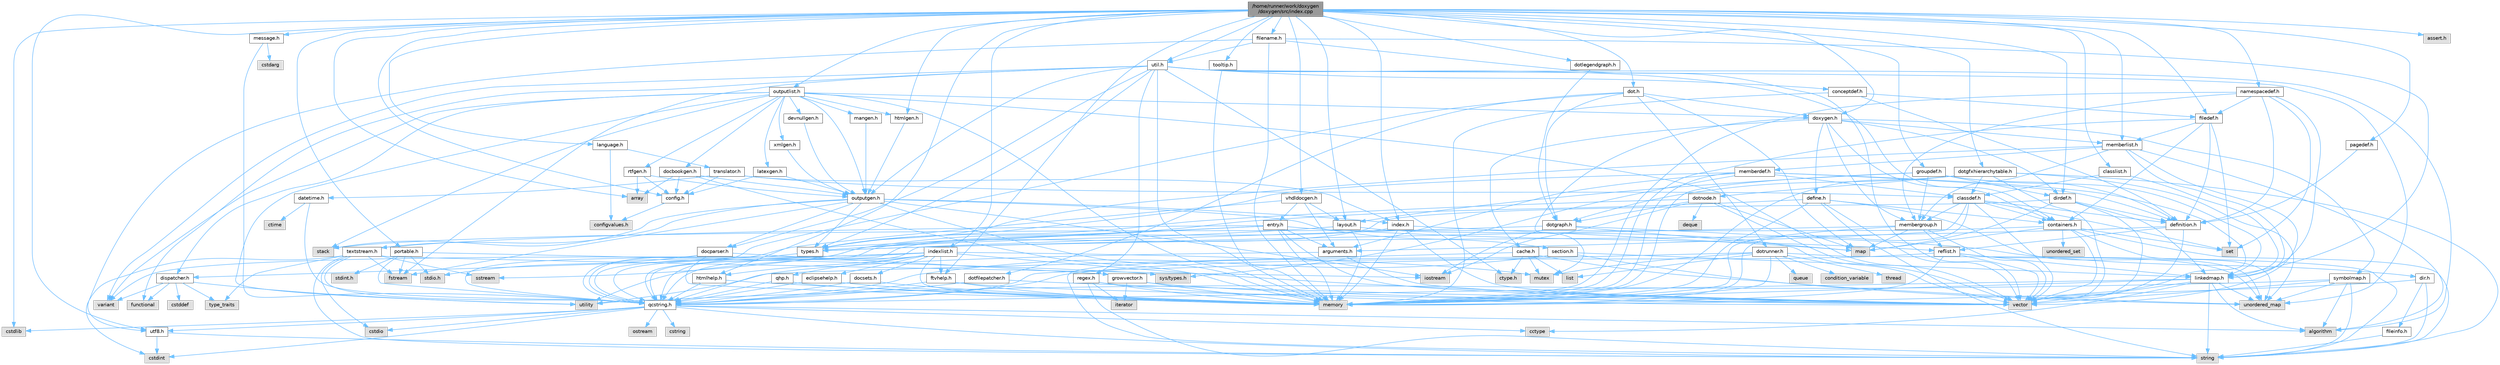 digraph "/home/runner/work/doxygen/doxygen/src/index.cpp"
{
 // INTERACTIVE_SVG=YES
 // LATEX_PDF_SIZE
  bgcolor="transparent";
  edge [fontname=Helvetica,fontsize=10,labelfontname=Helvetica,labelfontsize=10];
  node [fontname=Helvetica,fontsize=10,shape=box,height=0.2,width=0.4];
  Node1 [id="Node000001",label="/home/runner/work/doxygen\l/doxygen/src/index.cpp",height=0.2,width=0.4,color="gray40", fillcolor="grey60", style="filled", fontcolor="black",tooltip="This file contains functions for the various index pages."];
  Node1 -> Node2 [id="edge1_Node000001_Node000002",color="steelblue1",style="solid"];
  Node2 [id="Node000002",label="cstdlib",height=0.2,width=0.4,color="grey60", fillcolor="#E0E0E0", style="filled"];
  Node1 -> Node3 [id="edge2_Node000001_Node000003",color="steelblue1",style="solid"];
  Node3 [id="Node000003",label="array",height=0.2,width=0.4,color="grey60", fillcolor="#E0E0E0", style="filled"];
  Node1 -> Node4 [id="edge3_Node000001_Node000004",color="steelblue1",style="solid"];
  Node4 [id="Node000004",label="assert.h",height=0.2,width=0.4,color="grey60", fillcolor="#E0E0E0", style="filled"];
  Node1 -> Node5 [id="edge4_Node000001_Node000005",color="steelblue1",style="solid"];
  Node5 [id="Node000005",label="message.h",height=0.2,width=0.4,color="grey40", fillcolor="white", style="filled",URL="$d2/d0d/message_8h.html",tooltip=" "];
  Node5 -> Node6 [id="edge5_Node000005_Node000006",color="steelblue1",style="solid"];
  Node6 [id="Node000006",label="cstdarg",height=0.2,width=0.4,color="grey60", fillcolor="#E0E0E0", style="filled"];
  Node5 -> Node7 [id="edge6_Node000005_Node000007",color="steelblue1",style="solid"];
  Node7 [id="Node000007",label="qcstring.h",height=0.2,width=0.4,color="grey40", fillcolor="white", style="filled",URL="$d7/d5c/qcstring_8h.html",tooltip=" "];
  Node7 -> Node8 [id="edge7_Node000007_Node000008",color="steelblue1",style="solid"];
  Node8 [id="Node000008",label="string",height=0.2,width=0.4,color="grey60", fillcolor="#E0E0E0", style="filled"];
  Node7 -> Node9 [id="edge8_Node000007_Node000009",color="steelblue1",style="solid"];
  Node9 [id="Node000009",label="algorithm",height=0.2,width=0.4,color="grey60", fillcolor="#E0E0E0", style="filled"];
  Node7 -> Node10 [id="edge9_Node000007_Node000010",color="steelblue1",style="solid"];
  Node10 [id="Node000010",label="cctype",height=0.2,width=0.4,color="grey60", fillcolor="#E0E0E0", style="filled"];
  Node7 -> Node11 [id="edge10_Node000007_Node000011",color="steelblue1",style="solid"];
  Node11 [id="Node000011",label="cstring",height=0.2,width=0.4,color="grey60", fillcolor="#E0E0E0", style="filled"];
  Node7 -> Node12 [id="edge11_Node000007_Node000012",color="steelblue1",style="solid"];
  Node12 [id="Node000012",label="cstdio",height=0.2,width=0.4,color="grey60", fillcolor="#E0E0E0", style="filled"];
  Node7 -> Node2 [id="edge12_Node000007_Node000002",color="steelblue1",style="solid"];
  Node7 -> Node13 [id="edge13_Node000007_Node000013",color="steelblue1",style="solid"];
  Node13 [id="Node000013",label="cstdint",height=0.2,width=0.4,color="grey60", fillcolor="#E0E0E0", style="filled"];
  Node7 -> Node14 [id="edge14_Node000007_Node000014",color="steelblue1",style="solid"];
  Node14 [id="Node000014",label="ostream",height=0.2,width=0.4,color="grey60", fillcolor="#E0E0E0", style="filled"];
  Node7 -> Node15 [id="edge15_Node000007_Node000015",color="steelblue1",style="solid"];
  Node15 [id="Node000015",label="utf8.h",height=0.2,width=0.4,color="grey40", fillcolor="white", style="filled",URL="$db/d7c/utf8_8h.html",tooltip="Various UTF8 related helper functions."];
  Node15 -> Node13 [id="edge16_Node000015_Node000013",color="steelblue1",style="solid"];
  Node15 -> Node8 [id="edge17_Node000015_Node000008",color="steelblue1",style="solid"];
  Node1 -> Node16 [id="edge18_Node000001_Node000016",color="steelblue1",style="solid"];
  Node16 [id="Node000016",label="index.h",height=0.2,width=0.4,color="grey40", fillcolor="white", style="filled",URL="$d1/db5/index_8h.html",tooltip=" "];
  Node16 -> Node17 [id="edge19_Node000016_Node000017",color="steelblue1",style="solid"];
  Node17 [id="Node000017",label="memory",height=0.2,width=0.4,color="grey60", fillcolor="#E0E0E0", style="filled"];
  Node16 -> Node18 [id="edge20_Node000016_Node000018",color="steelblue1",style="solid"];
  Node18 [id="Node000018",label="vector",height=0.2,width=0.4,color="grey60", fillcolor="#E0E0E0", style="filled"];
  Node16 -> Node19 [id="edge21_Node000016_Node000019",color="steelblue1",style="solid"];
  Node19 [id="Node000019",label="map",height=0.2,width=0.4,color="grey60", fillcolor="#E0E0E0", style="filled"];
  Node16 -> Node7 [id="edge22_Node000016_Node000007",color="steelblue1",style="solid"];
  Node1 -> Node20 [id="edge23_Node000001_Node000020",color="steelblue1",style="solid"];
  Node20 [id="Node000020",label="indexlist.h",height=0.2,width=0.4,color="grey40", fillcolor="white", style="filled",URL="$d5/d61/indexlist_8h.html",tooltip=" "];
  Node20 -> Node21 [id="edge24_Node000020_Node000021",color="steelblue1",style="solid"];
  Node21 [id="Node000021",label="utility",height=0.2,width=0.4,color="grey60", fillcolor="#E0E0E0", style="filled"];
  Node20 -> Node18 [id="edge25_Node000020_Node000018",color="steelblue1",style="solid"];
  Node20 -> Node17 [id="edge26_Node000020_Node000017",color="steelblue1",style="solid"];
  Node20 -> Node22 [id="edge27_Node000020_Node000022",color="steelblue1",style="solid"];
  Node22 [id="Node000022",label="mutex",height=0.2,width=0.4,color="grey60", fillcolor="#E0E0E0", style="filled"];
  Node20 -> Node23 [id="edge28_Node000020_Node000023",color="steelblue1",style="solid"];
  Node23 [id="Node000023",label="variant",height=0.2,width=0.4,color="grey60", fillcolor="#E0E0E0", style="filled"];
  Node20 -> Node7 [id="edge29_Node000020_Node000007",color="steelblue1",style="solid"];
  Node20 -> Node24 [id="edge30_Node000020_Node000024",color="steelblue1",style="solid"];
  Node24 [id="Node000024",label="dispatcher.h",height=0.2,width=0.4,color="grey40", fillcolor="white", style="filled",URL="$da/d73/dispatcher_8h.html",tooltip=" "];
  Node24 -> Node25 [id="edge31_Node000024_Node000025",color="steelblue1",style="solid"];
  Node25 [id="Node000025",label="cstddef",height=0.2,width=0.4,color="grey60", fillcolor="#E0E0E0", style="filled"];
  Node24 -> Node21 [id="edge32_Node000024_Node000021",color="steelblue1",style="solid"];
  Node24 -> Node26 [id="edge33_Node000024_Node000026",color="steelblue1",style="solid"];
  Node26 [id="Node000026",label="functional",height=0.2,width=0.4,color="grey60", fillcolor="#E0E0E0", style="filled"];
  Node24 -> Node23 [id="edge34_Node000024_Node000023",color="steelblue1",style="solid"];
  Node24 -> Node27 [id="edge35_Node000024_Node000027",color="steelblue1",style="solid"];
  Node27 [id="Node000027",label="type_traits",height=0.2,width=0.4,color="grey60", fillcolor="#E0E0E0", style="filled"];
  Node20 -> Node28 [id="edge36_Node000020_Node000028",color="steelblue1",style="solid"];
  Node28 [id="Node000028",label="docsets.h",height=0.2,width=0.4,color="grey40", fillcolor="white", style="filled",URL="$d1/db2/docsets_8h.html",tooltip=" "];
  Node28 -> Node17 [id="edge37_Node000028_Node000017",color="steelblue1",style="solid"];
  Node28 -> Node7 [id="edge38_Node000028_Node000007",color="steelblue1",style="solid"];
  Node20 -> Node29 [id="edge39_Node000020_Node000029",color="steelblue1",style="solid"];
  Node29 [id="Node000029",label="eclipsehelp.h",height=0.2,width=0.4,color="grey40", fillcolor="white", style="filled",URL="$db/d9e/eclipsehelp_8h.html",tooltip=" "];
  Node29 -> Node17 [id="edge40_Node000029_Node000017",color="steelblue1",style="solid"];
  Node29 -> Node7 [id="edge41_Node000029_Node000007",color="steelblue1",style="solid"];
  Node20 -> Node30 [id="edge42_Node000020_Node000030",color="steelblue1",style="solid"];
  Node30 [id="Node000030",label="ftvhelp.h",height=0.2,width=0.4,color="grey40", fillcolor="white", style="filled",URL="$d2/d4a/ftvhelp_8h.html",tooltip=" "];
  Node30 -> Node17 [id="edge43_Node000030_Node000017",color="steelblue1",style="solid"];
  Node30 -> Node18 [id="edge44_Node000030_Node000018",color="steelblue1",style="solid"];
  Node30 -> Node7 [id="edge45_Node000030_Node000007",color="steelblue1",style="solid"];
  Node20 -> Node31 [id="edge46_Node000020_Node000031",color="steelblue1",style="solid"];
  Node31 [id="Node000031",label="htmlhelp.h",height=0.2,width=0.4,color="grey40", fillcolor="white", style="filled",URL="$d8/dc3/htmlhelp_8h.html",tooltip=" "];
  Node31 -> Node17 [id="edge47_Node000031_Node000017",color="steelblue1",style="solid"];
  Node31 -> Node7 [id="edge48_Node000031_Node000007",color="steelblue1",style="solid"];
  Node20 -> Node32 [id="edge49_Node000020_Node000032",color="steelblue1",style="solid"];
  Node32 [id="Node000032",label="qhp.h",height=0.2,width=0.4,color="grey40", fillcolor="white", style="filled",URL="$dc/d20/qhp_8h.html",tooltip=" "];
  Node32 -> Node17 [id="edge50_Node000032_Node000017",color="steelblue1",style="solid"];
  Node32 -> Node7 [id="edge51_Node000032_Node000007",color="steelblue1",style="solid"];
  Node1 -> Node33 [id="edge52_Node000001_Node000033",color="steelblue1",style="solid"];
  Node33 [id="Node000033",label="doxygen.h",height=0.2,width=0.4,color="grey40", fillcolor="white", style="filled",URL="$d1/da1/doxygen_8h.html",tooltip=" "];
  Node33 -> Node22 [id="edge53_Node000033_Node000022",color="steelblue1",style="solid"];
  Node33 -> Node34 [id="edge54_Node000033_Node000034",color="steelblue1",style="solid"];
  Node34 [id="Node000034",label="containers.h",height=0.2,width=0.4,color="grey40", fillcolor="white", style="filled",URL="$d5/d75/containers_8h.html",tooltip=" "];
  Node34 -> Node18 [id="edge55_Node000034_Node000018",color="steelblue1",style="solid"];
  Node34 -> Node8 [id="edge56_Node000034_Node000008",color="steelblue1",style="solid"];
  Node34 -> Node35 [id="edge57_Node000034_Node000035",color="steelblue1",style="solid"];
  Node35 [id="Node000035",label="set",height=0.2,width=0.4,color="grey60", fillcolor="#E0E0E0", style="filled"];
  Node34 -> Node19 [id="edge58_Node000034_Node000019",color="steelblue1",style="solid"];
  Node34 -> Node36 [id="edge59_Node000034_Node000036",color="steelblue1",style="solid"];
  Node36 [id="Node000036",label="unordered_set",height=0.2,width=0.4,color="grey60", fillcolor="#E0E0E0", style="filled"];
  Node34 -> Node37 [id="edge60_Node000034_Node000037",color="steelblue1",style="solid"];
  Node37 [id="Node000037",label="unordered_map",height=0.2,width=0.4,color="grey60", fillcolor="#E0E0E0", style="filled"];
  Node34 -> Node38 [id="edge61_Node000034_Node000038",color="steelblue1",style="solid"];
  Node38 [id="Node000038",label="stack",height=0.2,width=0.4,color="grey60", fillcolor="#E0E0E0", style="filled"];
  Node33 -> Node39 [id="edge62_Node000033_Node000039",color="steelblue1",style="solid"];
  Node39 [id="Node000039",label="membergroup.h",height=0.2,width=0.4,color="grey40", fillcolor="white", style="filled",URL="$d9/d11/membergroup_8h.html",tooltip=" "];
  Node39 -> Node18 [id="edge63_Node000039_Node000018",color="steelblue1",style="solid"];
  Node39 -> Node19 [id="edge64_Node000039_Node000019",color="steelblue1",style="solid"];
  Node39 -> Node17 [id="edge65_Node000039_Node000017",color="steelblue1",style="solid"];
  Node39 -> Node40 [id="edge66_Node000039_Node000040",color="steelblue1",style="solid"];
  Node40 [id="Node000040",label="types.h",height=0.2,width=0.4,color="grey40", fillcolor="white", style="filled",URL="$d9/d49/types_8h.html",tooltip="This file contains a number of basic enums and types."];
  Node40 -> Node7 [id="edge67_Node000040_Node000007",color="steelblue1",style="solid"];
  Node39 -> Node41 [id="edge68_Node000039_Node000041",color="steelblue1",style="solid"];
  Node41 [id="Node000041",label="reflist.h",height=0.2,width=0.4,color="grey40", fillcolor="white", style="filled",URL="$d1/d02/reflist_8h.html",tooltip=" "];
  Node41 -> Node18 [id="edge69_Node000041_Node000018",color="steelblue1",style="solid"];
  Node41 -> Node37 [id="edge70_Node000041_Node000037",color="steelblue1",style="solid"];
  Node41 -> Node17 [id="edge71_Node000041_Node000017",color="steelblue1",style="solid"];
  Node41 -> Node7 [id="edge72_Node000041_Node000007",color="steelblue1",style="solid"];
  Node41 -> Node42 [id="edge73_Node000041_Node000042",color="steelblue1",style="solid"];
  Node42 [id="Node000042",label="linkedmap.h",height=0.2,width=0.4,color="grey40", fillcolor="white", style="filled",URL="$da/de1/linkedmap_8h.html",tooltip=" "];
  Node42 -> Node37 [id="edge74_Node000042_Node000037",color="steelblue1",style="solid"];
  Node42 -> Node18 [id="edge75_Node000042_Node000018",color="steelblue1",style="solid"];
  Node42 -> Node17 [id="edge76_Node000042_Node000017",color="steelblue1",style="solid"];
  Node42 -> Node8 [id="edge77_Node000042_Node000008",color="steelblue1",style="solid"];
  Node42 -> Node9 [id="edge78_Node000042_Node000009",color="steelblue1",style="solid"];
  Node42 -> Node10 [id="edge79_Node000042_Node000010",color="steelblue1",style="solid"];
  Node42 -> Node7 [id="edge80_Node000042_Node000007",color="steelblue1",style="solid"];
  Node33 -> Node43 [id="edge81_Node000033_Node000043",color="steelblue1",style="solid"];
  Node43 [id="Node000043",label="dirdef.h",height=0.2,width=0.4,color="grey40", fillcolor="white", style="filled",URL="$d6/d15/dirdef_8h.html",tooltip=" "];
  Node43 -> Node18 [id="edge82_Node000043_Node000018",color="steelblue1",style="solid"];
  Node43 -> Node19 [id="edge83_Node000043_Node000019",color="steelblue1",style="solid"];
  Node43 -> Node7 [id="edge84_Node000043_Node000007",color="steelblue1",style="solid"];
  Node43 -> Node42 [id="edge85_Node000043_Node000042",color="steelblue1",style="solid"];
  Node43 -> Node44 [id="edge86_Node000043_Node000044",color="steelblue1",style="solid"];
  Node44 [id="Node000044",label="definition.h",height=0.2,width=0.4,color="grey40", fillcolor="white", style="filled",URL="$df/da1/definition_8h.html",tooltip=" "];
  Node44 -> Node18 [id="edge87_Node000044_Node000018",color="steelblue1",style="solid"];
  Node44 -> Node40 [id="edge88_Node000044_Node000040",color="steelblue1",style="solid"];
  Node44 -> Node41 [id="edge89_Node000044_Node000041",color="steelblue1",style="solid"];
  Node33 -> Node45 [id="edge90_Node000033_Node000045",color="steelblue1",style="solid"];
  Node45 [id="Node000045",label="memberlist.h",height=0.2,width=0.4,color="grey40", fillcolor="white", style="filled",URL="$dd/d78/memberlist_8h.html",tooltip=" "];
  Node45 -> Node18 [id="edge91_Node000045_Node000018",color="steelblue1",style="solid"];
  Node45 -> Node9 [id="edge92_Node000045_Node000009",color="steelblue1",style="solid"];
  Node45 -> Node46 [id="edge93_Node000045_Node000046",color="steelblue1",style="solid"];
  Node46 [id="Node000046",label="memberdef.h",height=0.2,width=0.4,color="grey40", fillcolor="white", style="filled",URL="$d4/d46/memberdef_8h.html",tooltip=" "];
  Node46 -> Node18 [id="edge94_Node000046_Node000018",color="steelblue1",style="solid"];
  Node46 -> Node17 [id="edge95_Node000046_Node000017",color="steelblue1",style="solid"];
  Node46 -> Node47 [id="edge96_Node000046_Node000047",color="steelblue1",style="solid"];
  Node47 [id="Node000047",label="sys/types.h",height=0.2,width=0.4,color="grey60", fillcolor="#E0E0E0", style="filled"];
  Node46 -> Node40 [id="edge97_Node000046_Node000040",color="steelblue1",style="solid"];
  Node46 -> Node44 [id="edge98_Node000046_Node000044",color="steelblue1",style="solid"];
  Node46 -> Node48 [id="edge99_Node000046_Node000048",color="steelblue1",style="solid"];
  Node48 [id="Node000048",label="arguments.h",height=0.2,width=0.4,color="grey40", fillcolor="white", style="filled",URL="$df/d9b/arguments_8h.html",tooltip=" "];
  Node48 -> Node18 [id="edge100_Node000048_Node000018",color="steelblue1",style="solid"];
  Node48 -> Node7 [id="edge101_Node000048_Node000007",color="steelblue1",style="solid"];
  Node46 -> Node49 [id="edge102_Node000046_Node000049",color="steelblue1",style="solid"];
  Node49 [id="Node000049",label="classdef.h",height=0.2,width=0.4,color="grey40", fillcolor="white", style="filled",URL="$d1/da6/classdef_8h.html",tooltip=" "];
  Node49 -> Node17 [id="edge103_Node000049_Node000017",color="steelblue1",style="solid"];
  Node49 -> Node18 [id="edge104_Node000049_Node000018",color="steelblue1",style="solid"];
  Node49 -> Node35 [id="edge105_Node000049_Node000035",color="steelblue1",style="solid"];
  Node49 -> Node34 [id="edge106_Node000049_Node000034",color="steelblue1",style="solid"];
  Node49 -> Node44 [id="edge107_Node000049_Node000044",color="steelblue1",style="solid"];
  Node49 -> Node48 [id="edge108_Node000049_Node000048",color="steelblue1",style="solid"];
  Node49 -> Node39 [id="edge109_Node000049_Node000039",color="steelblue1",style="solid"];
  Node45 -> Node42 [id="edge110_Node000045_Node000042",color="steelblue1",style="solid"];
  Node45 -> Node40 [id="edge111_Node000045_Node000040",color="steelblue1",style="solid"];
  Node45 -> Node39 [id="edge112_Node000045_Node000039",color="steelblue1",style="solid"];
  Node33 -> Node50 [id="edge113_Node000033_Node000050",color="steelblue1",style="solid"];
  Node50 [id="Node000050",label="define.h",height=0.2,width=0.4,color="grey40", fillcolor="white", style="filled",URL="$df/d67/define_8h.html",tooltip=" "];
  Node50 -> Node18 [id="edge114_Node000050_Node000018",color="steelblue1",style="solid"];
  Node50 -> Node17 [id="edge115_Node000050_Node000017",color="steelblue1",style="solid"];
  Node50 -> Node8 [id="edge116_Node000050_Node000008",color="steelblue1",style="solid"];
  Node50 -> Node37 [id="edge117_Node000050_Node000037",color="steelblue1",style="solid"];
  Node50 -> Node7 [id="edge118_Node000050_Node000007",color="steelblue1",style="solid"];
  Node50 -> Node34 [id="edge119_Node000050_Node000034",color="steelblue1",style="solid"];
  Node33 -> Node51 [id="edge120_Node000033_Node000051",color="steelblue1",style="solid"];
  Node51 [id="Node000051",label="cache.h",height=0.2,width=0.4,color="grey40", fillcolor="white", style="filled",URL="$d3/d26/cache_8h.html",tooltip=" "];
  Node51 -> Node52 [id="edge121_Node000051_Node000052",color="steelblue1",style="solid"];
  Node52 [id="Node000052",label="list",height=0.2,width=0.4,color="grey60", fillcolor="#E0E0E0", style="filled"];
  Node51 -> Node37 [id="edge122_Node000051_Node000037",color="steelblue1",style="solid"];
  Node51 -> Node22 [id="edge123_Node000051_Node000022",color="steelblue1",style="solid"];
  Node51 -> Node21 [id="edge124_Node000051_Node000021",color="steelblue1",style="solid"];
  Node51 -> Node53 [id="edge125_Node000051_Node000053",color="steelblue1",style="solid"];
  Node53 [id="Node000053",label="ctype.h",height=0.2,width=0.4,color="grey60", fillcolor="#E0E0E0", style="filled"];
  Node33 -> Node54 [id="edge126_Node000033_Node000054",color="steelblue1",style="solid"];
  Node54 [id="Node000054",label="symbolmap.h",height=0.2,width=0.4,color="grey40", fillcolor="white", style="filled",URL="$d7/ddd/symbolmap_8h.html",tooltip=" "];
  Node54 -> Node9 [id="edge127_Node000054_Node000009",color="steelblue1",style="solid"];
  Node54 -> Node37 [id="edge128_Node000054_Node000037",color="steelblue1",style="solid"];
  Node54 -> Node18 [id="edge129_Node000054_Node000018",color="steelblue1",style="solid"];
  Node54 -> Node8 [id="edge130_Node000054_Node000008",color="steelblue1",style="solid"];
  Node54 -> Node21 [id="edge131_Node000054_Node000021",color="steelblue1",style="solid"];
  Node1 -> Node55 [id="edge132_Node000001_Node000055",color="steelblue1",style="solid"];
  Node55 [id="Node000055",label="config.h",height=0.2,width=0.4,color="grey40", fillcolor="white", style="filled",URL="$db/d16/config_8h.html",tooltip=" "];
  Node55 -> Node56 [id="edge133_Node000055_Node000056",color="steelblue1",style="solid"];
  Node56 [id="Node000056",label="configvalues.h",height=0.2,width=0.4,color="grey60", fillcolor="#E0E0E0", style="filled"];
  Node1 -> Node57 [id="edge134_Node000001_Node000057",color="steelblue1",style="solid"];
  Node57 [id="Node000057",label="filedef.h",height=0.2,width=0.4,color="grey40", fillcolor="white", style="filled",URL="$d4/d3a/filedef_8h.html",tooltip=" "];
  Node57 -> Node17 [id="edge135_Node000057_Node000017",color="steelblue1",style="solid"];
  Node57 -> Node35 [id="edge136_Node000057_Node000035",color="steelblue1",style="solid"];
  Node57 -> Node44 [id="edge137_Node000057_Node000044",color="steelblue1",style="solid"];
  Node57 -> Node45 [id="edge138_Node000057_Node000045",color="steelblue1",style="solid"];
  Node57 -> Node34 [id="edge139_Node000057_Node000034",color="steelblue1",style="solid"];
  Node1 -> Node58 [id="edge140_Node000001_Node000058",color="steelblue1",style="solid"];
  Node58 [id="Node000058",label="outputlist.h",height=0.2,width=0.4,color="grey40", fillcolor="white", style="filled",URL="$d2/db9/outputlist_8h.html",tooltip=" "];
  Node58 -> Node21 [id="edge141_Node000058_Node000021",color="steelblue1",style="solid"];
  Node58 -> Node18 [id="edge142_Node000058_Node000018",color="steelblue1",style="solid"];
  Node58 -> Node17 [id="edge143_Node000058_Node000017",color="steelblue1",style="solid"];
  Node58 -> Node23 [id="edge144_Node000058_Node000023",color="steelblue1",style="solid"];
  Node58 -> Node38 [id="edge145_Node000058_Node000038",color="steelblue1",style="solid"];
  Node58 -> Node59 [id="edge146_Node000058_Node000059",color="steelblue1",style="solid"];
  Node59 [id="Node000059",label="outputgen.h",height=0.2,width=0.4,color="grey40", fillcolor="white", style="filled",URL="$df/d06/outputgen_8h.html",tooltip=" "];
  Node59 -> Node17 [id="edge147_Node000059_Node000017",color="steelblue1",style="solid"];
  Node59 -> Node38 [id="edge148_Node000059_Node000038",color="steelblue1",style="solid"];
  Node59 -> Node60 [id="edge149_Node000059_Node000060",color="steelblue1",style="solid"];
  Node60 [id="Node000060",label="iostream",height=0.2,width=0.4,color="grey60", fillcolor="#E0E0E0", style="filled"];
  Node59 -> Node61 [id="edge150_Node000059_Node000061",color="steelblue1",style="solid"];
  Node61 [id="Node000061",label="fstream",height=0.2,width=0.4,color="grey60", fillcolor="#E0E0E0", style="filled"];
  Node59 -> Node40 [id="edge151_Node000059_Node000040",color="steelblue1",style="solid"];
  Node59 -> Node16 [id="edge152_Node000059_Node000016",color="steelblue1",style="solid"];
  Node59 -> Node62 [id="edge153_Node000059_Node000062",color="steelblue1",style="solid"];
  Node62 [id="Node000062",label="section.h",height=0.2,width=0.4,color="grey40", fillcolor="white", style="filled",URL="$d1/d2a/section_8h.html",tooltip=" "];
  Node62 -> Node8 [id="edge154_Node000062_Node000008",color="steelblue1",style="solid"];
  Node62 -> Node37 [id="edge155_Node000062_Node000037",color="steelblue1",style="solid"];
  Node62 -> Node7 [id="edge156_Node000062_Node000007",color="steelblue1",style="solid"];
  Node62 -> Node42 [id="edge157_Node000062_Node000042",color="steelblue1",style="solid"];
  Node59 -> Node63 [id="edge158_Node000059_Node000063",color="steelblue1",style="solid"];
  Node63 [id="Node000063",label="textstream.h",height=0.2,width=0.4,color="grey40", fillcolor="white", style="filled",URL="$d4/d7d/textstream_8h.html",tooltip=" "];
  Node63 -> Node8 [id="edge159_Node000063_Node000008",color="steelblue1",style="solid"];
  Node63 -> Node60 [id="edge160_Node000063_Node000060",color="steelblue1",style="solid"];
  Node63 -> Node64 [id="edge161_Node000063_Node000064",color="steelblue1",style="solid"];
  Node64 [id="Node000064",label="sstream",height=0.2,width=0.4,color="grey60", fillcolor="#E0E0E0", style="filled"];
  Node63 -> Node13 [id="edge162_Node000063_Node000013",color="steelblue1",style="solid"];
  Node63 -> Node12 [id="edge163_Node000063_Node000012",color="steelblue1",style="solid"];
  Node63 -> Node61 [id="edge164_Node000063_Node000061",color="steelblue1",style="solid"];
  Node63 -> Node27 [id="edge165_Node000063_Node000027",color="steelblue1",style="solid"];
  Node63 -> Node7 [id="edge166_Node000063_Node000007",color="steelblue1",style="solid"];
  Node59 -> Node65 [id="edge167_Node000059_Node000065",color="steelblue1",style="solid"];
  Node65 [id="Node000065",label="docparser.h",height=0.2,width=0.4,color="grey40", fillcolor="white", style="filled",URL="$de/d9c/docparser_8h.html",tooltip=" "];
  Node65 -> Node66 [id="edge168_Node000065_Node000066",color="steelblue1",style="solid"];
  Node66 [id="Node000066",label="stdio.h",height=0.2,width=0.4,color="grey60", fillcolor="#E0E0E0", style="filled"];
  Node65 -> Node17 [id="edge169_Node000065_Node000017",color="steelblue1",style="solid"];
  Node65 -> Node7 [id="edge170_Node000065_Node000007",color="steelblue1",style="solid"];
  Node65 -> Node67 [id="edge171_Node000065_Node000067",color="steelblue1",style="solid"];
  Node67 [id="Node000067",label="growvector.h",height=0.2,width=0.4,color="grey40", fillcolor="white", style="filled",URL="$d7/d50/growvector_8h.html",tooltip=" "];
  Node67 -> Node18 [id="edge172_Node000067_Node000018",color="steelblue1",style="solid"];
  Node67 -> Node17 [id="edge173_Node000067_Node000017",color="steelblue1",style="solid"];
  Node67 -> Node68 [id="edge174_Node000067_Node000068",color="steelblue1",style="solid"];
  Node68 [id="Node000068",label="iterator",height=0.2,width=0.4,color="grey60", fillcolor="#E0E0E0", style="filled"];
  Node58 -> Node33 [id="edge175_Node000058_Node000033",color="steelblue1",style="solid"];
  Node58 -> Node24 [id="edge176_Node000058_Node000024",color="steelblue1",style="solid"];
  Node58 -> Node69 [id="edge177_Node000058_Node000069",color="steelblue1",style="solid"];
  Node69 [id="Node000069",label="htmlgen.h",height=0.2,width=0.4,color="grey40", fillcolor="white", style="filled",URL="$d8/d56/htmlgen_8h.html",tooltip=" "];
  Node69 -> Node59 [id="edge178_Node000069_Node000059",color="steelblue1",style="solid"];
  Node58 -> Node70 [id="edge179_Node000058_Node000070",color="steelblue1",style="solid"];
  Node70 [id="Node000070",label="latexgen.h",height=0.2,width=0.4,color="grey40", fillcolor="white", style="filled",URL="$d6/d9c/latexgen_8h.html",tooltip=" "];
  Node70 -> Node55 [id="edge180_Node000070_Node000055",color="steelblue1",style="solid"];
  Node70 -> Node59 [id="edge181_Node000070_Node000059",color="steelblue1",style="solid"];
  Node58 -> Node71 [id="edge182_Node000058_Node000071",color="steelblue1",style="solid"];
  Node71 [id="Node000071",label="rtfgen.h",height=0.2,width=0.4,color="grey40", fillcolor="white", style="filled",URL="$d4/daa/rtfgen_8h.html",tooltip=" "];
  Node71 -> Node3 [id="edge183_Node000071_Node000003",color="steelblue1",style="solid"];
  Node71 -> Node55 [id="edge184_Node000071_Node000055",color="steelblue1",style="solid"];
  Node71 -> Node59 [id="edge185_Node000071_Node000059",color="steelblue1",style="solid"];
  Node58 -> Node72 [id="edge186_Node000058_Node000072",color="steelblue1",style="solid"];
  Node72 [id="Node000072",label="mangen.h",height=0.2,width=0.4,color="grey40", fillcolor="white", style="filled",URL="$da/dc0/mangen_8h.html",tooltip=" "];
  Node72 -> Node59 [id="edge187_Node000072_Node000059",color="steelblue1",style="solid"];
  Node58 -> Node73 [id="edge188_Node000058_Node000073",color="steelblue1",style="solid"];
  Node73 [id="Node000073",label="docbookgen.h",height=0.2,width=0.4,color="grey40", fillcolor="white", style="filled",URL="$de/dea/docbookgen_8h.html",tooltip=" "];
  Node73 -> Node17 [id="edge189_Node000073_Node000017",color="steelblue1",style="solid"];
  Node73 -> Node3 [id="edge190_Node000073_Node000003",color="steelblue1",style="solid"];
  Node73 -> Node55 [id="edge191_Node000073_Node000055",color="steelblue1",style="solid"];
  Node73 -> Node59 [id="edge192_Node000073_Node000059",color="steelblue1",style="solid"];
  Node58 -> Node74 [id="edge193_Node000058_Node000074",color="steelblue1",style="solid"];
  Node74 [id="Node000074",label="xmlgen.h",height=0.2,width=0.4,color="grey40", fillcolor="white", style="filled",URL="$d9/d67/xmlgen_8h.html",tooltip=" "];
  Node74 -> Node59 [id="edge194_Node000074_Node000059",color="steelblue1",style="solid"];
  Node58 -> Node75 [id="edge195_Node000058_Node000075",color="steelblue1",style="solid"];
  Node75 [id="Node000075",label="devnullgen.h",height=0.2,width=0.4,color="grey40", fillcolor="white", style="filled",URL="$d8/de5/devnullgen_8h.html",tooltip=" "];
  Node75 -> Node59 [id="edge196_Node000075_Node000059",color="steelblue1",style="solid"];
  Node1 -> Node76 [id="edge197_Node000001_Node000076",color="steelblue1",style="solid"];
  Node76 [id="Node000076",label="util.h",height=0.2,width=0.4,color="grey40", fillcolor="white", style="filled",URL="$d8/d3c/util_8h.html",tooltip="A bunch of utility functions."];
  Node76 -> Node17 [id="edge198_Node000076_Node000017",color="steelblue1",style="solid"];
  Node76 -> Node37 [id="edge199_Node000076_Node000037",color="steelblue1",style="solid"];
  Node76 -> Node9 [id="edge200_Node000076_Node000009",color="steelblue1",style="solid"];
  Node76 -> Node26 [id="edge201_Node000076_Node000026",color="steelblue1",style="solid"];
  Node76 -> Node61 [id="edge202_Node000076_Node000061",color="steelblue1",style="solid"];
  Node76 -> Node23 [id="edge203_Node000076_Node000023",color="steelblue1",style="solid"];
  Node76 -> Node53 [id="edge204_Node000076_Node000053",color="steelblue1",style="solid"];
  Node76 -> Node40 [id="edge205_Node000076_Node000040",color="steelblue1",style="solid"];
  Node76 -> Node65 [id="edge206_Node000076_Node000065",color="steelblue1",style="solid"];
  Node76 -> Node34 [id="edge207_Node000076_Node000034",color="steelblue1",style="solid"];
  Node76 -> Node59 [id="edge208_Node000076_Node000059",color="steelblue1",style="solid"];
  Node76 -> Node77 [id="edge209_Node000076_Node000077",color="steelblue1",style="solid"];
  Node77 [id="Node000077",label="regex.h",height=0.2,width=0.4,color="grey40", fillcolor="white", style="filled",URL="$d1/d21/regex_8h.html",tooltip=" "];
  Node77 -> Node17 [id="edge210_Node000077_Node000017",color="steelblue1",style="solid"];
  Node77 -> Node8 [id="edge211_Node000077_Node000008",color="steelblue1",style="solid"];
  Node77 -> Node18 [id="edge212_Node000077_Node000018",color="steelblue1",style="solid"];
  Node77 -> Node68 [id="edge213_Node000077_Node000068",color="steelblue1",style="solid"];
  Node76 -> Node78 [id="edge214_Node000076_Node000078",color="steelblue1",style="solid"];
  Node78 [id="Node000078",label="conceptdef.h",height=0.2,width=0.4,color="grey40", fillcolor="white", style="filled",URL="$da/df1/conceptdef_8h.html",tooltip=" "];
  Node78 -> Node17 [id="edge215_Node000078_Node000017",color="steelblue1",style="solid"];
  Node78 -> Node44 [id="edge216_Node000078_Node000044",color="steelblue1",style="solid"];
  Node78 -> Node57 [id="edge217_Node000078_Node000057",color="steelblue1",style="solid"];
  Node1 -> Node79 [id="edge218_Node000001_Node000079",color="steelblue1",style="solid"];
  Node79 [id="Node000079",label="groupdef.h",height=0.2,width=0.4,color="grey40", fillcolor="white", style="filled",URL="$d1/de6/groupdef_8h.html",tooltip=" "];
  Node79 -> Node17 [id="edge219_Node000079_Node000017",color="steelblue1",style="solid"];
  Node79 -> Node44 [id="edge220_Node000079_Node000044",color="steelblue1",style="solid"];
  Node79 -> Node43 [id="edge221_Node000079_Node000043",color="steelblue1",style="solid"];
  Node79 -> Node80 [id="edge222_Node000079_Node000080",color="steelblue1",style="solid"];
  Node80 [id="Node000080",label="layout.h",height=0.2,width=0.4,color="grey40", fillcolor="white", style="filled",URL="$db/d51/layout_8h.html",tooltip=" "];
  Node80 -> Node17 [id="edge223_Node000080_Node000017",color="steelblue1",style="solid"];
  Node80 -> Node18 [id="edge224_Node000080_Node000018",color="steelblue1",style="solid"];
  Node80 -> Node40 [id="edge225_Node000080_Node000040",color="steelblue1",style="solid"];
  Node79 -> Node39 [id="edge226_Node000079_Node000039",color="steelblue1",style="solid"];
  Node79 -> Node42 [id="edge227_Node000079_Node000042",color="steelblue1",style="solid"];
  Node1 -> Node81 [id="edge228_Node000001_Node000081",color="steelblue1",style="solid"];
  Node81 [id="Node000081",label="language.h",height=0.2,width=0.4,color="grey40", fillcolor="white", style="filled",URL="$d8/dce/language_8h.html",tooltip=" "];
  Node81 -> Node82 [id="edge229_Node000081_Node000082",color="steelblue1",style="solid"];
  Node82 [id="Node000082",label="translator.h",height=0.2,width=0.4,color="grey40", fillcolor="white", style="filled",URL="$d9/df1/translator_8h.html",tooltip=" "];
  Node82 -> Node49 [id="edge230_Node000082_Node000049",color="steelblue1",style="solid"];
  Node82 -> Node55 [id="edge231_Node000082_Node000055",color="steelblue1",style="solid"];
  Node82 -> Node83 [id="edge232_Node000082_Node000083",color="steelblue1",style="solid"];
  Node83 [id="Node000083",label="datetime.h",height=0.2,width=0.4,color="grey40", fillcolor="white", style="filled",URL="$de/d1b/datetime_8h.html",tooltip=" "];
  Node83 -> Node84 [id="edge233_Node000083_Node000084",color="steelblue1",style="solid"];
  Node84 [id="Node000084",label="ctime",height=0.2,width=0.4,color="grey60", fillcolor="#E0E0E0", style="filled"];
  Node83 -> Node7 [id="edge234_Node000083_Node000007",color="steelblue1",style="solid"];
  Node82 -> Node16 [id="edge235_Node000082_Node000016",color="steelblue1",style="solid"];
  Node81 -> Node56 [id="edge236_Node000081_Node000056",color="steelblue1",style="solid"];
  Node1 -> Node69 [id="edge237_Node000001_Node000069",color="steelblue1",style="solid"];
  Node1 -> Node31 [id="edge238_Node000001_Node000031",color="steelblue1",style="solid"];
  Node1 -> Node30 [id="edge239_Node000001_Node000030",color="steelblue1",style="solid"];
  Node1 -> Node85 [id="edge240_Node000001_Node000085",color="steelblue1",style="solid"];
  Node85 [id="Node000085",label="dot.h",height=0.2,width=0.4,color="grey40", fillcolor="white", style="filled",URL="$d6/d4a/dot_8h.html",tooltip=" "];
  Node85 -> Node19 [id="edge241_Node000085_Node000019",color="steelblue1",style="solid"];
  Node85 -> Node7 [id="edge242_Node000085_Node000007",color="steelblue1",style="solid"];
  Node85 -> Node86 [id="edge243_Node000085_Node000086",color="steelblue1",style="solid"];
  Node86 [id="Node000086",label="dotgraph.h",height=0.2,width=0.4,color="grey40", fillcolor="white", style="filled",URL="$d0/daa/dotgraph_8h.html",tooltip=" "];
  Node86 -> Node60 [id="edge244_Node000086_Node000060",color="steelblue1",style="solid"];
  Node86 -> Node19 [id="edge245_Node000086_Node000019",color="steelblue1",style="solid"];
  Node86 -> Node7 [id="edge246_Node000086_Node000007",color="steelblue1",style="solid"];
  Node86 -> Node87 [id="edge247_Node000086_Node000087",color="steelblue1",style="solid"];
  Node87 [id="Node000087",label="dir.h",height=0.2,width=0.4,color="grey40", fillcolor="white", style="filled",URL="$df/d9c/dir_8h.html",tooltip=" "];
  Node87 -> Node8 [id="edge248_Node000087_Node000008",color="steelblue1",style="solid"];
  Node87 -> Node17 [id="edge249_Node000087_Node000017",color="steelblue1",style="solid"];
  Node87 -> Node88 [id="edge250_Node000087_Node000088",color="steelblue1",style="solid"];
  Node88 [id="Node000088",label="fileinfo.h",height=0.2,width=0.4,color="grey40", fillcolor="white", style="filled",URL="$df/d45/fileinfo_8h.html",tooltip=" "];
  Node88 -> Node8 [id="edge251_Node000088_Node000008",color="steelblue1",style="solid"];
  Node85 -> Node89 [id="edge252_Node000085_Node000089",color="steelblue1",style="solid"];
  Node89 [id="Node000089",label="dotfilepatcher.h",height=0.2,width=0.4,color="grey40", fillcolor="white", style="filled",URL="$d3/d38/dotfilepatcher_8h.html",tooltip=" "];
  Node89 -> Node18 [id="edge253_Node000089_Node000018",color="steelblue1",style="solid"];
  Node89 -> Node7 [id="edge254_Node000089_Node000007",color="steelblue1",style="solid"];
  Node85 -> Node90 [id="edge255_Node000085_Node000090",color="steelblue1",style="solid"];
  Node90 [id="Node000090",label="dotrunner.h",height=0.2,width=0.4,color="grey40", fillcolor="white", style="filled",URL="$d2/dd1/dotrunner_8h.html",tooltip=" "];
  Node90 -> Node8 [id="edge256_Node000090_Node000008",color="steelblue1",style="solid"];
  Node90 -> Node91 [id="edge257_Node000090_Node000091",color="steelblue1",style="solid"];
  Node91 [id="Node000091",label="thread",height=0.2,width=0.4,color="grey60", fillcolor="#E0E0E0", style="filled"];
  Node90 -> Node52 [id="edge258_Node000090_Node000052",color="steelblue1",style="solid"];
  Node90 -> Node92 [id="edge259_Node000090_Node000092",color="steelblue1",style="solid"];
  Node92 [id="Node000092",label="queue",height=0.2,width=0.4,color="grey60", fillcolor="#E0E0E0", style="filled"];
  Node90 -> Node22 [id="edge260_Node000090_Node000022",color="steelblue1",style="solid"];
  Node90 -> Node93 [id="edge261_Node000090_Node000093",color="steelblue1",style="solid"];
  Node93 [id="Node000093",label="condition_variable",height=0.2,width=0.4,color="grey60", fillcolor="#E0E0E0", style="filled"];
  Node90 -> Node17 [id="edge262_Node000090_Node000017",color="steelblue1",style="solid"];
  Node90 -> Node7 [id="edge263_Node000090_Node000007",color="steelblue1",style="solid"];
  Node85 -> Node33 [id="edge264_Node000085_Node000033",color="steelblue1",style="solid"];
  Node1 -> Node94 [id="edge265_Node000001_Node000094",color="steelblue1",style="solid"];
  Node94 [id="Node000094",label="dotgfxhierarchytable.h",height=0.2,width=0.4,color="grey40", fillcolor="white", style="filled",URL="$d2/de7/dotgfxhierarchytable_8h.html",tooltip=" "];
  Node94 -> Node17 [id="edge266_Node000094_Node000017",color="steelblue1",style="solid"];
  Node94 -> Node8 [id="edge267_Node000094_Node000008",color="steelblue1",style="solid"];
  Node94 -> Node37 [id="edge268_Node000094_Node000037",color="steelblue1",style="solid"];
  Node94 -> Node18 [id="edge269_Node000094_Node000018",color="steelblue1",style="solid"];
  Node94 -> Node49 [id="edge270_Node000094_Node000049",color="steelblue1",style="solid"];
  Node94 -> Node86 [id="edge271_Node000094_Node000086",color="steelblue1",style="solid"];
  Node94 -> Node95 [id="edge272_Node000094_Node000095",color="steelblue1",style="solid"];
  Node95 [id="Node000095",label="dotnode.h",height=0.2,width=0.4,color="grey40", fillcolor="white", style="filled",URL="$d8/d3b/dotnode_8h.html",tooltip=" "];
  Node95 -> Node18 [id="edge273_Node000095_Node000018",color="steelblue1",style="solid"];
  Node95 -> Node19 [id="edge274_Node000095_Node000019",color="steelblue1",style="solid"];
  Node95 -> Node96 [id="edge275_Node000095_Node000096",color="steelblue1",style="solid"];
  Node96 [id="Node000096",label="deque",height=0.2,width=0.4,color="grey60", fillcolor="#E0E0E0", style="filled"];
  Node95 -> Node60 [id="edge276_Node000095_Node000060",color="steelblue1",style="solid"];
  Node95 -> Node40 [id="edge277_Node000095_Node000040",color="steelblue1",style="solid"];
  Node95 -> Node86 [id="edge278_Node000095_Node000086",color="steelblue1",style="solid"];
  Node1 -> Node97 [id="edge279_Node000001_Node000097",color="steelblue1",style="solid"];
  Node97 [id="Node000097",label="dotlegendgraph.h",height=0.2,width=0.4,color="grey40", fillcolor="white", style="filled",URL="$d5/d76/dotlegendgraph_8h.html",tooltip=" "];
  Node97 -> Node86 [id="edge280_Node000097_Node000086",color="steelblue1",style="solid"];
  Node1 -> Node98 [id="edge281_Node000001_Node000098",color="steelblue1",style="solid"];
  Node98 [id="Node000098",label="pagedef.h",height=0.2,width=0.4,color="grey40", fillcolor="white", style="filled",URL="$dd/d66/pagedef_8h.html",tooltip=" "];
  Node98 -> Node44 [id="edge282_Node000098_Node000044",color="steelblue1",style="solid"];
  Node1 -> Node43 [id="edge283_Node000001_Node000043",color="steelblue1",style="solid"];
  Node1 -> Node99 [id="edge284_Node000001_Node000099",color="steelblue1",style="solid"];
  Node99 [id="Node000099",label="vhdldocgen.h",height=0.2,width=0.4,color="grey40", fillcolor="white", style="filled",URL="$dd/dec/vhdldocgen_8h.html",tooltip=" "];
  Node99 -> Node7 [id="edge285_Node000099_Node000007",color="steelblue1",style="solid"];
  Node99 -> Node80 [id="edge286_Node000099_Node000080",color="steelblue1",style="solid"];
  Node99 -> Node48 [id="edge287_Node000099_Node000048",color="steelblue1",style="solid"];
  Node99 -> Node100 [id="edge288_Node000099_Node000100",color="steelblue1",style="solid"];
  Node100 [id="Node000100",label="entry.h",height=0.2,width=0.4,color="grey40", fillcolor="white", style="filled",URL="$d1/dc6/entry_8h.html",tooltip=" "];
  Node100 -> Node18 [id="edge289_Node000100_Node000018",color="steelblue1",style="solid"];
  Node100 -> Node17 [id="edge290_Node000100_Node000017",color="steelblue1",style="solid"];
  Node100 -> Node64 [id="edge291_Node000100_Node000064",color="steelblue1",style="solid"];
  Node100 -> Node40 [id="edge292_Node000100_Node000040",color="steelblue1",style="solid"];
  Node100 -> Node48 [id="edge293_Node000100_Node000048",color="steelblue1",style="solid"];
  Node100 -> Node41 [id="edge294_Node000100_Node000041",color="steelblue1",style="solid"];
  Node100 -> Node63 [id="edge295_Node000100_Node000063",color="steelblue1",style="solid"];
  Node1 -> Node80 [id="edge296_Node000001_Node000080",color="steelblue1",style="solid"];
  Node1 -> Node45 [id="edge297_Node000001_Node000045",color="steelblue1",style="solid"];
  Node1 -> Node101 [id="edge298_Node000001_Node000101",color="steelblue1",style="solid"];
  Node101 [id="Node000101",label="classlist.h",height=0.2,width=0.4,color="grey40", fillcolor="white", style="filled",URL="$d2/df8/classlist_8h.html",tooltip=" "];
  Node101 -> Node42 [id="edge299_Node000101_Node000042",color="steelblue1",style="solid"];
  Node101 -> Node49 [id="edge300_Node000101_Node000049",color="steelblue1",style="solid"];
  Node1 -> Node102 [id="edge301_Node000001_Node000102",color="steelblue1",style="solid"];
  Node102 [id="Node000102",label="namespacedef.h",height=0.2,width=0.4,color="grey40", fillcolor="white", style="filled",URL="$d7/d97/namespacedef_8h.html",tooltip=" "];
  Node102 -> Node17 [id="edge302_Node000102_Node000017",color="steelblue1",style="solid"];
  Node102 -> Node35 [id="edge303_Node000102_Node000035",color="steelblue1",style="solid"];
  Node102 -> Node44 [id="edge304_Node000102_Node000044",color="steelblue1",style="solid"];
  Node102 -> Node57 [id="edge305_Node000102_Node000057",color="steelblue1",style="solid"];
  Node102 -> Node42 [id="edge306_Node000102_Node000042",color="steelblue1",style="solid"];
  Node102 -> Node39 [id="edge307_Node000102_Node000039",color="steelblue1",style="solid"];
  Node1 -> Node103 [id="edge308_Node000001_Node000103",color="steelblue1",style="solid"];
  Node103 [id="Node000103",label="filename.h",height=0.2,width=0.4,color="grey40", fillcolor="white", style="filled",URL="$dc/dd6/filename_8h.html",tooltip=" "];
  Node103 -> Node17 [id="edge309_Node000103_Node000017",color="steelblue1",style="solid"];
  Node103 -> Node18 [id="edge310_Node000103_Node000018",color="steelblue1",style="solid"];
  Node103 -> Node42 [id="edge311_Node000103_Node000042",color="steelblue1",style="solid"];
  Node103 -> Node15 [id="edge312_Node000103_Node000015",color="steelblue1",style="solid"];
  Node103 -> Node76 [id="edge313_Node000103_Node000076",color="steelblue1",style="solid"];
  Node1 -> Node104 [id="edge314_Node000001_Node000104",color="steelblue1",style="solid"];
  Node104 [id="Node000104",label="tooltip.h",height=0.2,width=0.4,color="grey40", fillcolor="white", style="filled",URL="$db/d83/tooltip_8h.html",tooltip=" "];
  Node104 -> Node17 [id="edge315_Node000104_Node000017",color="steelblue1",style="solid"];
  Node1 -> Node15 [id="edge316_Node000001_Node000015",color="steelblue1",style="solid"];
  Node1 -> Node105 [id="edge317_Node000001_Node000105",color="steelblue1",style="solid"];
  Node105 [id="Node000105",label="portable.h",height=0.2,width=0.4,color="grey40", fillcolor="white", style="filled",URL="$d2/de2/portable_8h.html",tooltip="Portable versions of functions that are platform dependent."];
  Node105 -> Node66 [id="edge318_Node000105_Node000066",color="steelblue1",style="solid"];
  Node105 -> Node47 [id="edge319_Node000105_Node000047",color="steelblue1",style="solid"];
  Node105 -> Node106 [id="edge320_Node000105_Node000106",color="steelblue1",style="solid"];
  Node106 [id="Node000106",label="stdint.h",height=0.2,width=0.4,color="grey60", fillcolor="#E0E0E0", style="filled"];
  Node105 -> Node61 [id="edge321_Node000105_Node000061",color="steelblue1",style="solid"];
  Node105 -> Node7 [id="edge322_Node000105_Node000007",color="steelblue1",style="solid"];
}
